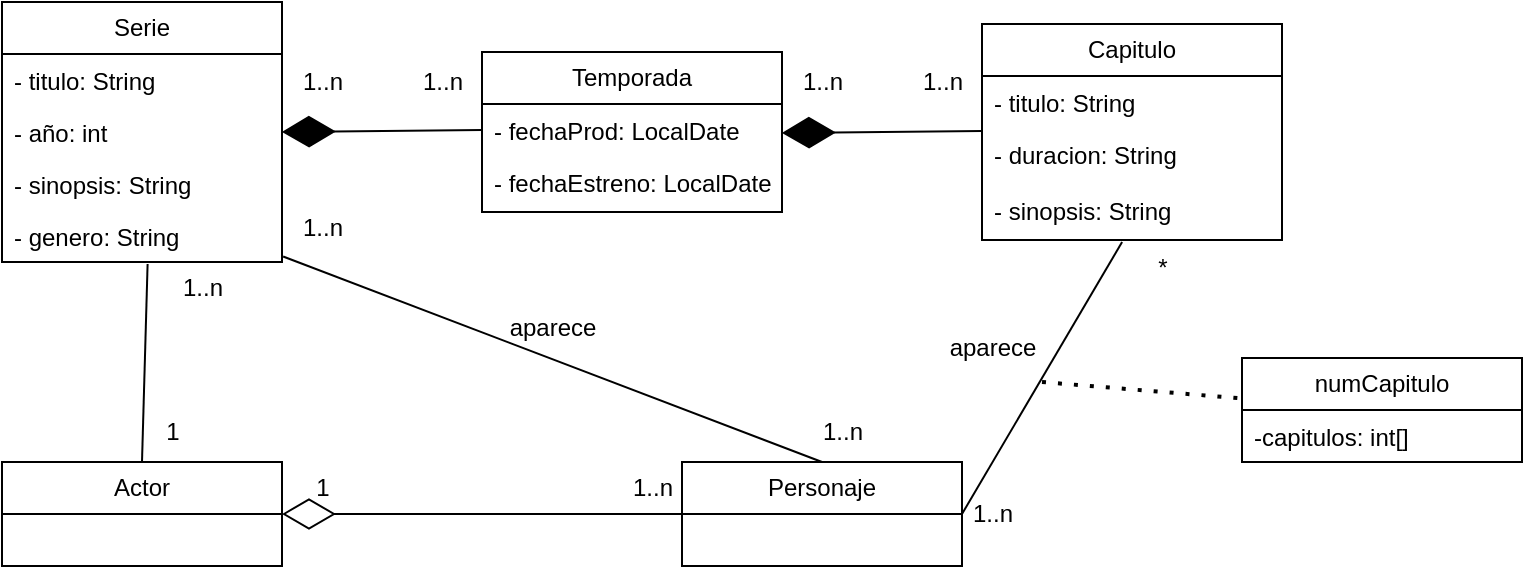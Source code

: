 <mxfile version="21.7.5" type="device">
  <diagram name="Página-1" id="UqIFRh69s_omSF_B78qI">
    <mxGraphModel dx="818" dy="689" grid="1" gridSize="10" guides="1" tooltips="1" connect="1" arrows="1" fold="1" page="1" pageScale="1" pageWidth="827" pageHeight="1169" math="0" shadow="0">
      <root>
        <mxCell id="0" />
        <mxCell id="1" parent="0" />
        <mxCell id="EiX4cEjztsGf57buClBg-1" value="Serie" style="swimlane;fontStyle=0;childLayout=stackLayout;horizontal=1;startSize=26;fillColor=none;horizontalStack=0;resizeParent=1;resizeParentMax=0;resizeLast=0;collapsible=1;marginBottom=0;whiteSpace=wrap;html=1;" vertex="1" parent="1">
          <mxGeometry x="50" y="120" width="140" height="130" as="geometry" />
        </mxCell>
        <mxCell id="EiX4cEjztsGf57buClBg-2" value="- titulo: String" style="text;strokeColor=none;fillColor=none;align=left;verticalAlign=top;spacingLeft=4;spacingRight=4;overflow=hidden;rotatable=0;points=[[0,0.5],[1,0.5]];portConstraint=eastwest;whiteSpace=wrap;html=1;" vertex="1" parent="EiX4cEjztsGf57buClBg-1">
          <mxGeometry y="26" width="140" height="26" as="geometry" />
        </mxCell>
        <mxCell id="EiX4cEjztsGf57buClBg-3" value="- año: int" style="text;strokeColor=none;fillColor=none;align=left;verticalAlign=top;spacingLeft=4;spacingRight=4;overflow=hidden;rotatable=0;points=[[0,0.5],[1,0.5]];portConstraint=eastwest;whiteSpace=wrap;html=1;" vertex="1" parent="EiX4cEjztsGf57buClBg-1">
          <mxGeometry y="52" width="140" height="26" as="geometry" />
        </mxCell>
        <mxCell id="EiX4cEjztsGf57buClBg-4" value="- sinopsis: String" style="text;strokeColor=none;fillColor=none;align=left;verticalAlign=top;spacingLeft=4;spacingRight=4;overflow=hidden;rotatable=0;points=[[0,0.5],[1,0.5]];portConstraint=eastwest;whiteSpace=wrap;html=1;" vertex="1" parent="EiX4cEjztsGf57buClBg-1">
          <mxGeometry y="78" width="140" height="26" as="geometry" />
        </mxCell>
        <mxCell id="EiX4cEjztsGf57buClBg-9" value="- genero: String" style="text;strokeColor=none;fillColor=none;align=left;verticalAlign=top;spacingLeft=4;spacingRight=4;overflow=hidden;rotatable=0;points=[[0,0.5],[1,0.5]];portConstraint=eastwest;whiteSpace=wrap;html=1;" vertex="1" parent="EiX4cEjztsGf57buClBg-1">
          <mxGeometry y="104" width="140" height="26" as="geometry" />
        </mxCell>
        <mxCell id="EiX4cEjztsGf57buClBg-10" value="Temporada" style="swimlane;fontStyle=0;childLayout=stackLayout;horizontal=1;startSize=26;fillColor=none;horizontalStack=0;resizeParent=1;resizeParentMax=0;resizeLast=0;collapsible=1;marginBottom=0;whiteSpace=wrap;html=1;" vertex="1" parent="1">
          <mxGeometry x="290" y="145" width="150" height="80" as="geometry" />
        </mxCell>
        <mxCell id="EiX4cEjztsGf57buClBg-11" value="- fechaProd: LocalDate" style="text;strokeColor=none;fillColor=none;align=left;verticalAlign=top;spacingLeft=4;spacingRight=4;overflow=hidden;rotatable=0;points=[[0,0.5],[1,0.5]];portConstraint=eastwest;whiteSpace=wrap;html=1;" vertex="1" parent="EiX4cEjztsGf57buClBg-10">
          <mxGeometry y="26" width="150" height="26" as="geometry" />
        </mxCell>
        <mxCell id="EiX4cEjztsGf57buClBg-12" value="- fechaEstreno: LocalDate" style="text;strokeColor=none;fillColor=none;align=left;verticalAlign=top;spacingLeft=4;spacingRight=4;overflow=hidden;rotatable=0;points=[[0,0.5],[1,0.5]];portConstraint=eastwest;whiteSpace=wrap;html=1;" vertex="1" parent="EiX4cEjztsGf57buClBg-10">
          <mxGeometry y="52" width="150" height="28" as="geometry" />
        </mxCell>
        <mxCell id="EiX4cEjztsGf57buClBg-14" value="Capitulo" style="swimlane;fontStyle=0;childLayout=stackLayout;horizontal=1;startSize=26;fillColor=none;horizontalStack=0;resizeParent=1;resizeParentMax=0;resizeLast=0;collapsible=1;marginBottom=0;whiteSpace=wrap;html=1;" vertex="1" parent="1">
          <mxGeometry x="540" y="131" width="150" height="108" as="geometry" />
        </mxCell>
        <mxCell id="EiX4cEjztsGf57buClBg-15" value="- titulo: String" style="text;strokeColor=none;fillColor=none;align=left;verticalAlign=top;spacingLeft=4;spacingRight=4;overflow=hidden;rotatable=0;points=[[0,0.5],[1,0.5]];portConstraint=eastwest;whiteSpace=wrap;html=1;" vertex="1" parent="EiX4cEjztsGf57buClBg-14">
          <mxGeometry y="26" width="150" height="26" as="geometry" />
        </mxCell>
        <mxCell id="EiX4cEjztsGf57buClBg-16" value="- duracion: String" style="text;strokeColor=none;fillColor=none;align=left;verticalAlign=top;spacingLeft=4;spacingRight=4;overflow=hidden;rotatable=0;points=[[0,0.5],[1,0.5]];portConstraint=eastwest;whiteSpace=wrap;html=1;" vertex="1" parent="EiX4cEjztsGf57buClBg-14">
          <mxGeometry y="52" width="150" height="28" as="geometry" />
        </mxCell>
        <mxCell id="EiX4cEjztsGf57buClBg-17" value="- sinopsis: String" style="text;strokeColor=none;fillColor=none;align=left;verticalAlign=top;spacingLeft=4;spacingRight=4;overflow=hidden;rotatable=0;points=[[0,0.5],[1,0.5]];portConstraint=eastwest;whiteSpace=wrap;html=1;" vertex="1" parent="EiX4cEjztsGf57buClBg-14">
          <mxGeometry y="80" width="150" height="28" as="geometry" />
        </mxCell>
        <mxCell id="EiX4cEjztsGf57buClBg-18" value="Personaje" style="swimlane;fontStyle=0;childLayout=stackLayout;horizontal=1;startSize=26;fillColor=none;horizontalStack=0;resizeParent=1;resizeParentMax=0;resizeLast=0;collapsible=1;marginBottom=0;whiteSpace=wrap;html=1;" vertex="1" parent="1">
          <mxGeometry x="390" y="350" width="140" height="52" as="geometry" />
        </mxCell>
        <mxCell id="EiX4cEjztsGf57buClBg-22" value="Actor" style="swimlane;fontStyle=0;childLayout=stackLayout;horizontal=1;startSize=26;fillColor=none;horizontalStack=0;resizeParent=1;resizeParentMax=0;resizeLast=0;collapsible=1;marginBottom=0;whiteSpace=wrap;html=1;" vertex="1" parent="1">
          <mxGeometry x="50" y="350" width="140" height="52" as="geometry" />
        </mxCell>
        <mxCell id="EiX4cEjztsGf57buClBg-28" value="" style="endArrow=diamondThin;endFill=1;endSize=24;html=1;rounded=0;entryX=1;entryY=0.5;entryDx=0;entryDy=0;exitX=0;exitY=0.5;exitDx=0;exitDy=0;" edge="1" parent="1" source="EiX4cEjztsGf57buClBg-11" target="EiX4cEjztsGf57buClBg-3">
          <mxGeometry width="160" relative="1" as="geometry">
            <mxPoint x="420" y="430" as="sourcePoint" />
            <mxPoint x="580" y="430" as="targetPoint" />
          </mxGeometry>
        </mxCell>
        <mxCell id="EiX4cEjztsGf57buClBg-29" value="" style="endArrow=diamondThin;endFill=1;endSize=24;html=1;rounded=0;entryX=1;entryY=0.5;entryDx=0;entryDy=0;exitX=0;exitY=0.5;exitDx=0;exitDy=0;" edge="1" parent="1">
          <mxGeometry width="160" relative="1" as="geometry">
            <mxPoint x="540" y="184.5" as="sourcePoint" />
            <mxPoint x="440" y="185.5" as="targetPoint" />
          </mxGeometry>
        </mxCell>
        <mxCell id="EiX4cEjztsGf57buClBg-30" value="1..n" style="text;html=1;align=center;verticalAlign=middle;resizable=0;points=[];autosize=1;strokeColor=none;fillColor=none;" vertex="1" parent="1">
          <mxGeometry x="190" y="145" width="40" height="30" as="geometry" />
        </mxCell>
        <mxCell id="EiX4cEjztsGf57buClBg-31" value="1..n" style="text;html=1;align=center;verticalAlign=middle;resizable=0;points=[];autosize=1;strokeColor=none;fillColor=none;" vertex="1" parent="1">
          <mxGeometry x="440" y="145" width="40" height="30" as="geometry" />
        </mxCell>
        <mxCell id="EiX4cEjztsGf57buClBg-32" value="1..n" style="text;html=1;align=center;verticalAlign=middle;resizable=0;points=[];autosize=1;strokeColor=none;fillColor=none;" vertex="1" parent="1">
          <mxGeometry x="250" y="145" width="40" height="30" as="geometry" />
        </mxCell>
        <mxCell id="EiX4cEjztsGf57buClBg-33" value="1..n" style="text;html=1;align=center;verticalAlign=middle;resizable=0;points=[];autosize=1;strokeColor=none;fillColor=none;" vertex="1" parent="1">
          <mxGeometry x="500" y="145" width="40" height="30" as="geometry" />
        </mxCell>
        <mxCell id="EiX4cEjztsGf57buClBg-35" value="1" style="text;html=1;align=center;verticalAlign=middle;resizable=0;points=[];autosize=1;strokeColor=none;fillColor=none;" vertex="1" parent="1">
          <mxGeometry x="120" y="320" width="30" height="30" as="geometry" />
        </mxCell>
        <mxCell id="EiX4cEjztsGf57buClBg-36" value="1..n" style="text;html=1;align=center;verticalAlign=middle;resizable=0;points=[];autosize=1;strokeColor=none;fillColor=none;" vertex="1" parent="1">
          <mxGeometry x="130" y="248" width="40" height="30" as="geometry" />
        </mxCell>
        <mxCell id="EiX4cEjztsGf57buClBg-37" value="" style="endArrow=diamondThin;endFill=0;endSize=24;html=1;rounded=0;exitX=0;exitY=0.5;exitDx=0;exitDy=0;entryX=1;entryY=0.5;entryDx=0;entryDy=0;" edge="1" parent="1" source="EiX4cEjztsGf57buClBg-18" target="EiX4cEjztsGf57buClBg-22">
          <mxGeometry width="160" relative="1" as="geometry">
            <mxPoint x="191" y="466" as="sourcePoint" />
            <mxPoint x="190" y="380" as="targetPoint" />
          </mxGeometry>
        </mxCell>
        <mxCell id="EiX4cEjztsGf57buClBg-38" value="1" style="text;html=1;align=center;verticalAlign=middle;resizable=0;points=[];autosize=1;strokeColor=none;fillColor=none;" vertex="1" parent="1">
          <mxGeometry x="195" y="348" width="30" height="30" as="geometry" />
        </mxCell>
        <mxCell id="EiX4cEjztsGf57buClBg-39" value="1..n" style="text;html=1;align=center;verticalAlign=middle;resizable=0;points=[];autosize=1;strokeColor=none;fillColor=none;" vertex="1" parent="1">
          <mxGeometry x="355" y="348" width="40" height="30" as="geometry" />
        </mxCell>
        <mxCell id="EiX4cEjztsGf57buClBg-40" value="" style="endArrow=none;html=1;rounded=0;entryX=1.004;entryY=0.894;entryDx=0;entryDy=0;entryPerimeter=0;exitX=0.5;exitY=0;exitDx=0;exitDy=0;" edge="1" parent="1" source="EiX4cEjztsGf57buClBg-18" target="EiX4cEjztsGf57buClBg-9">
          <mxGeometry width="50" height="50" relative="1" as="geometry">
            <mxPoint x="340" y="380" as="sourcePoint" />
            <mxPoint x="390" y="330" as="targetPoint" />
          </mxGeometry>
        </mxCell>
        <mxCell id="EiX4cEjztsGf57buClBg-41" value="aparece" style="text;html=1;align=center;verticalAlign=middle;resizable=0;points=[];autosize=1;strokeColor=none;fillColor=none;" vertex="1" parent="1">
          <mxGeometry x="290" y="268" width="70" height="30" as="geometry" />
        </mxCell>
        <mxCell id="EiX4cEjztsGf57buClBg-42" value="1..n" style="text;html=1;align=center;verticalAlign=middle;resizable=0;points=[];autosize=1;strokeColor=none;fillColor=none;" vertex="1" parent="1">
          <mxGeometry x="190" y="218" width="40" height="30" as="geometry" />
        </mxCell>
        <mxCell id="EiX4cEjztsGf57buClBg-43" value="1..n" style="text;html=1;align=center;verticalAlign=middle;resizable=0;points=[];autosize=1;strokeColor=none;fillColor=none;" vertex="1" parent="1">
          <mxGeometry x="450" y="320" width="40" height="30" as="geometry" />
        </mxCell>
        <mxCell id="EiX4cEjztsGf57buClBg-44" value="" style="endArrow=none;html=1;rounded=0;entryX=0.467;entryY=1.036;entryDx=0;entryDy=0;entryPerimeter=0;exitX=1;exitY=0.5;exitDx=0;exitDy=0;" edge="1" parent="1" source="EiX4cEjztsGf57buClBg-18" target="EiX4cEjztsGf57buClBg-17">
          <mxGeometry width="50" height="50" relative="1" as="geometry">
            <mxPoint x="540" y="380" as="sourcePoint" />
            <mxPoint x="590" y="330" as="targetPoint" />
          </mxGeometry>
        </mxCell>
        <mxCell id="EiX4cEjztsGf57buClBg-45" value="aparece" style="text;html=1;align=center;verticalAlign=middle;resizable=0;points=[];autosize=1;strokeColor=none;fillColor=none;" vertex="1" parent="1">
          <mxGeometry x="510" y="278" width="70" height="30" as="geometry" />
        </mxCell>
        <mxCell id="EiX4cEjztsGf57buClBg-46" value="*" style="text;html=1;align=center;verticalAlign=middle;resizable=0;points=[];autosize=1;strokeColor=none;fillColor=none;" vertex="1" parent="1">
          <mxGeometry x="615" y="238" width="30" height="30" as="geometry" />
        </mxCell>
        <mxCell id="EiX4cEjztsGf57buClBg-47" value="1..n" style="text;html=1;align=center;verticalAlign=middle;resizable=0;points=[];autosize=1;strokeColor=none;fillColor=none;" vertex="1" parent="1">
          <mxGeometry x="525" y="361" width="40" height="30" as="geometry" />
        </mxCell>
        <mxCell id="EiX4cEjztsGf57buClBg-48" value="" style="endArrow=none;dashed=1;html=1;dashPattern=1 3;strokeWidth=2;rounded=0;" edge="1" parent="1" target="EiX4cEjztsGf57buClBg-49">
          <mxGeometry width="50" height="50" relative="1" as="geometry">
            <mxPoint x="570" y="310" as="sourcePoint" />
            <mxPoint x="560" y="320" as="targetPoint" />
          </mxGeometry>
        </mxCell>
        <mxCell id="EiX4cEjztsGf57buClBg-49" value="numCapitulo" style="swimlane;fontStyle=0;childLayout=stackLayout;horizontal=1;startSize=26;fillColor=none;horizontalStack=0;resizeParent=1;resizeParentMax=0;resizeLast=0;collapsible=1;marginBottom=0;whiteSpace=wrap;html=1;" vertex="1" parent="1">
          <mxGeometry x="670" y="298" width="140" height="52" as="geometry" />
        </mxCell>
        <mxCell id="EiX4cEjztsGf57buClBg-50" value="-capitulos: int[]" style="text;strokeColor=none;fillColor=none;align=left;verticalAlign=top;spacingLeft=4;spacingRight=4;overflow=hidden;rotatable=0;points=[[0,0.5],[1,0.5]];portConstraint=eastwest;whiteSpace=wrap;html=1;" vertex="1" parent="EiX4cEjztsGf57buClBg-49">
          <mxGeometry y="26" width="140" height="26" as="geometry" />
        </mxCell>
        <mxCell id="EiX4cEjztsGf57buClBg-53" value="" style="endArrow=none;html=1;rounded=0;entryX=0.52;entryY=1.038;entryDx=0;entryDy=0;entryPerimeter=0;exitX=0.5;exitY=0;exitDx=0;exitDy=0;" edge="1" parent="1" source="EiX4cEjztsGf57buClBg-22" target="EiX4cEjztsGf57buClBg-9">
          <mxGeometry width="50" height="50" relative="1" as="geometry">
            <mxPoint x="470" y="360" as="sourcePoint" />
            <mxPoint x="201" y="257" as="targetPoint" />
          </mxGeometry>
        </mxCell>
      </root>
    </mxGraphModel>
  </diagram>
</mxfile>

